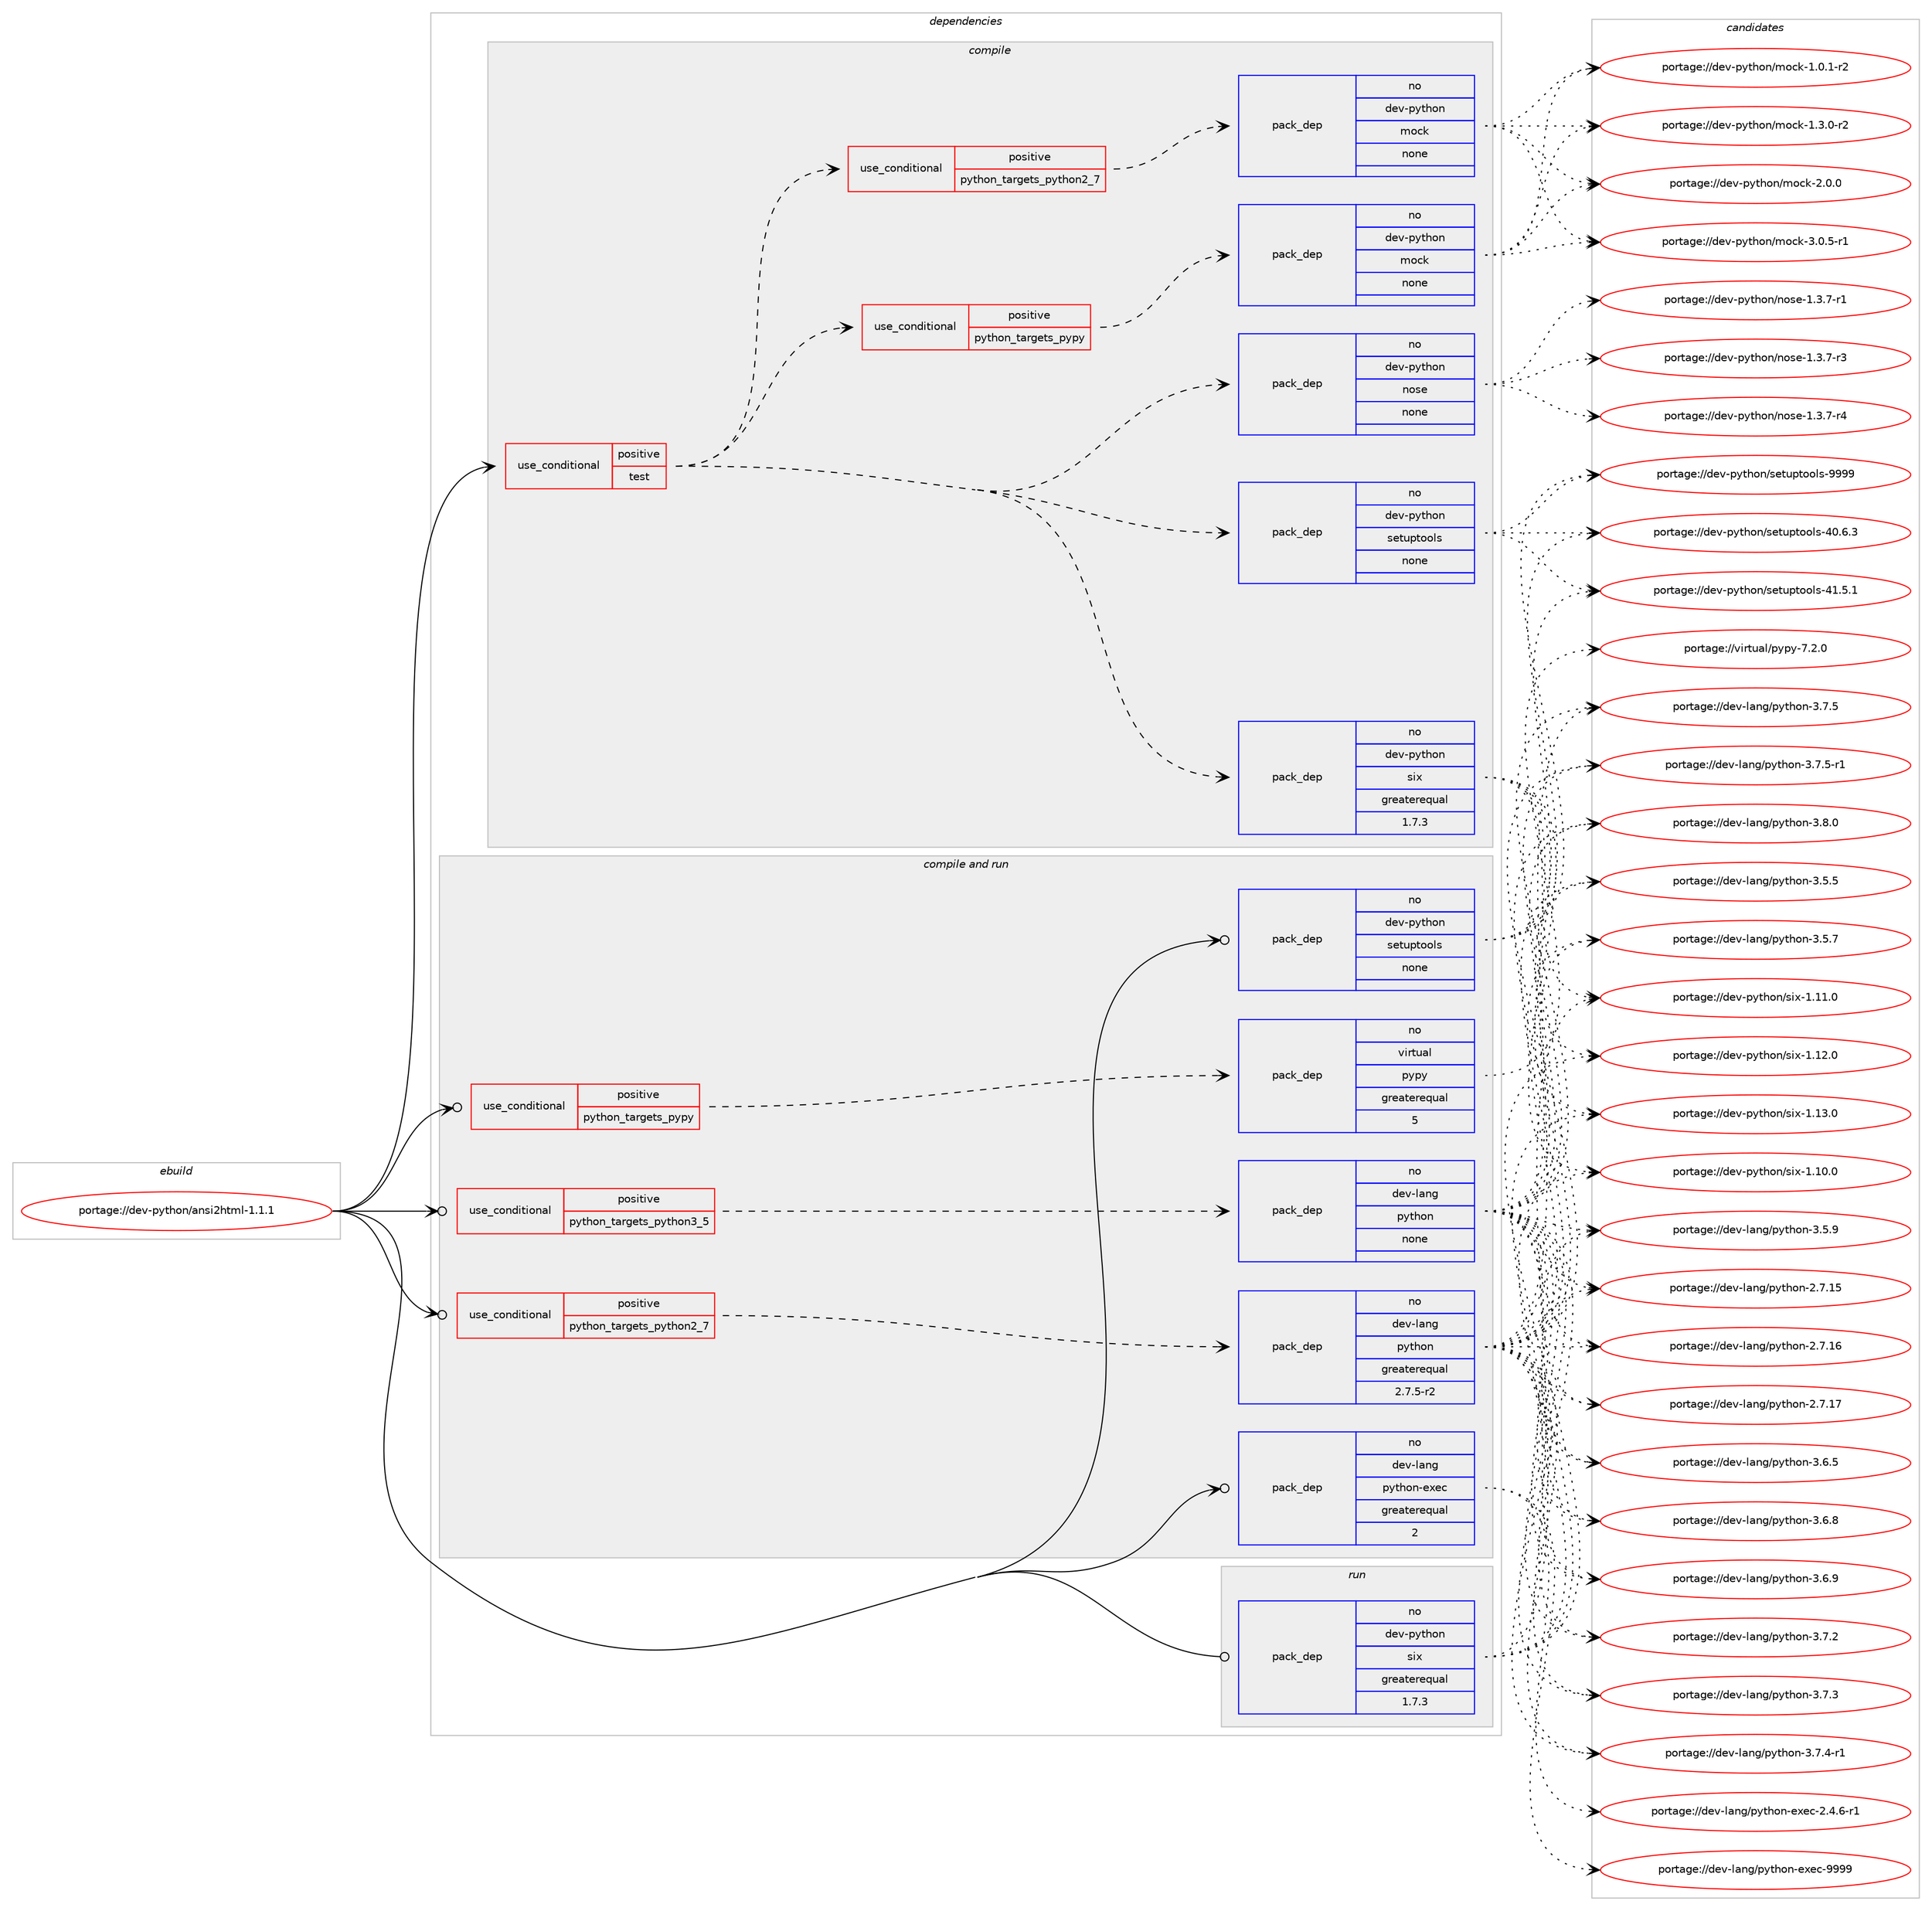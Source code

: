 digraph prolog {

# *************
# Graph options
# *************

newrank=true;
concentrate=true;
compound=true;
graph [rankdir=LR,fontname=Helvetica,fontsize=10,ranksep=1.5];#, ranksep=2.5, nodesep=0.2];
edge  [arrowhead=vee];
node  [fontname=Helvetica,fontsize=10];

# **********
# The ebuild
# **********

subgraph cluster_leftcol {
color=gray;
rank=same;
label=<<i>ebuild</i>>;
id [label="portage://dev-python/ansi2html-1.1.1", color=red, width=4, href="../dev-python/ansi2html-1.1.1.svg"];
}

# ****************
# The dependencies
# ****************

subgraph cluster_midcol {
color=gray;
label=<<i>dependencies</i>>;
subgraph cluster_compile {
fillcolor="#eeeeee";
style=filled;
label=<<i>compile</i>>;
subgraph cond25387 {
dependency129092 [label=<<TABLE BORDER="0" CELLBORDER="1" CELLSPACING="0" CELLPADDING="4"><TR><TD ROWSPAN="3" CELLPADDING="10">use_conditional</TD></TR><TR><TD>positive</TD></TR><TR><TD>test</TD></TR></TABLE>>, shape=none, color=red];
subgraph pack100402 {
dependency129093 [label=<<TABLE BORDER="0" CELLBORDER="1" CELLSPACING="0" CELLPADDING="4" WIDTH="220"><TR><TD ROWSPAN="6" CELLPADDING="30">pack_dep</TD></TR><TR><TD WIDTH="110">no</TD></TR><TR><TD>dev-python</TD></TR><TR><TD>setuptools</TD></TR><TR><TD>none</TD></TR><TR><TD></TD></TR></TABLE>>, shape=none, color=blue];
}
dependency129092:e -> dependency129093:w [weight=20,style="dashed",arrowhead="vee"];
subgraph pack100403 {
dependency129094 [label=<<TABLE BORDER="0" CELLBORDER="1" CELLSPACING="0" CELLPADDING="4" WIDTH="220"><TR><TD ROWSPAN="6" CELLPADDING="30">pack_dep</TD></TR><TR><TD WIDTH="110">no</TD></TR><TR><TD>dev-python</TD></TR><TR><TD>six</TD></TR><TR><TD>greaterequal</TD></TR><TR><TD>1.7.3</TD></TR></TABLE>>, shape=none, color=blue];
}
dependency129092:e -> dependency129094:w [weight=20,style="dashed",arrowhead="vee"];
subgraph pack100404 {
dependency129095 [label=<<TABLE BORDER="0" CELLBORDER="1" CELLSPACING="0" CELLPADDING="4" WIDTH="220"><TR><TD ROWSPAN="6" CELLPADDING="30">pack_dep</TD></TR><TR><TD WIDTH="110">no</TD></TR><TR><TD>dev-python</TD></TR><TR><TD>nose</TD></TR><TR><TD>none</TD></TR><TR><TD></TD></TR></TABLE>>, shape=none, color=blue];
}
dependency129092:e -> dependency129095:w [weight=20,style="dashed",arrowhead="vee"];
subgraph cond25388 {
dependency129096 [label=<<TABLE BORDER="0" CELLBORDER="1" CELLSPACING="0" CELLPADDING="4"><TR><TD ROWSPAN="3" CELLPADDING="10">use_conditional</TD></TR><TR><TD>positive</TD></TR><TR><TD>python_targets_pypy</TD></TR></TABLE>>, shape=none, color=red];
subgraph pack100405 {
dependency129097 [label=<<TABLE BORDER="0" CELLBORDER="1" CELLSPACING="0" CELLPADDING="4" WIDTH="220"><TR><TD ROWSPAN="6" CELLPADDING="30">pack_dep</TD></TR><TR><TD WIDTH="110">no</TD></TR><TR><TD>dev-python</TD></TR><TR><TD>mock</TD></TR><TR><TD>none</TD></TR><TR><TD></TD></TR></TABLE>>, shape=none, color=blue];
}
dependency129096:e -> dependency129097:w [weight=20,style="dashed",arrowhead="vee"];
}
dependency129092:e -> dependency129096:w [weight=20,style="dashed",arrowhead="vee"];
subgraph cond25389 {
dependency129098 [label=<<TABLE BORDER="0" CELLBORDER="1" CELLSPACING="0" CELLPADDING="4"><TR><TD ROWSPAN="3" CELLPADDING="10">use_conditional</TD></TR><TR><TD>positive</TD></TR><TR><TD>python_targets_python2_7</TD></TR></TABLE>>, shape=none, color=red];
subgraph pack100406 {
dependency129099 [label=<<TABLE BORDER="0" CELLBORDER="1" CELLSPACING="0" CELLPADDING="4" WIDTH="220"><TR><TD ROWSPAN="6" CELLPADDING="30">pack_dep</TD></TR><TR><TD WIDTH="110">no</TD></TR><TR><TD>dev-python</TD></TR><TR><TD>mock</TD></TR><TR><TD>none</TD></TR><TR><TD></TD></TR></TABLE>>, shape=none, color=blue];
}
dependency129098:e -> dependency129099:w [weight=20,style="dashed",arrowhead="vee"];
}
dependency129092:e -> dependency129098:w [weight=20,style="dashed",arrowhead="vee"];
}
id:e -> dependency129092:w [weight=20,style="solid",arrowhead="vee"];
}
subgraph cluster_compileandrun {
fillcolor="#eeeeee";
style=filled;
label=<<i>compile and run</i>>;
subgraph cond25390 {
dependency129100 [label=<<TABLE BORDER="0" CELLBORDER="1" CELLSPACING="0" CELLPADDING="4"><TR><TD ROWSPAN="3" CELLPADDING="10">use_conditional</TD></TR><TR><TD>positive</TD></TR><TR><TD>python_targets_pypy</TD></TR></TABLE>>, shape=none, color=red];
subgraph pack100407 {
dependency129101 [label=<<TABLE BORDER="0" CELLBORDER="1" CELLSPACING="0" CELLPADDING="4" WIDTH="220"><TR><TD ROWSPAN="6" CELLPADDING="30">pack_dep</TD></TR><TR><TD WIDTH="110">no</TD></TR><TR><TD>virtual</TD></TR><TR><TD>pypy</TD></TR><TR><TD>greaterequal</TD></TR><TR><TD>5</TD></TR></TABLE>>, shape=none, color=blue];
}
dependency129100:e -> dependency129101:w [weight=20,style="dashed",arrowhead="vee"];
}
id:e -> dependency129100:w [weight=20,style="solid",arrowhead="odotvee"];
subgraph cond25391 {
dependency129102 [label=<<TABLE BORDER="0" CELLBORDER="1" CELLSPACING="0" CELLPADDING="4"><TR><TD ROWSPAN="3" CELLPADDING="10">use_conditional</TD></TR><TR><TD>positive</TD></TR><TR><TD>python_targets_python2_7</TD></TR></TABLE>>, shape=none, color=red];
subgraph pack100408 {
dependency129103 [label=<<TABLE BORDER="0" CELLBORDER="1" CELLSPACING="0" CELLPADDING="4" WIDTH="220"><TR><TD ROWSPAN="6" CELLPADDING="30">pack_dep</TD></TR><TR><TD WIDTH="110">no</TD></TR><TR><TD>dev-lang</TD></TR><TR><TD>python</TD></TR><TR><TD>greaterequal</TD></TR><TR><TD>2.7.5-r2</TD></TR></TABLE>>, shape=none, color=blue];
}
dependency129102:e -> dependency129103:w [weight=20,style="dashed",arrowhead="vee"];
}
id:e -> dependency129102:w [weight=20,style="solid",arrowhead="odotvee"];
subgraph cond25392 {
dependency129104 [label=<<TABLE BORDER="0" CELLBORDER="1" CELLSPACING="0" CELLPADDING="4"><TR><TD ROWSPAN="3" CELLPADDING="10">use_conditional</TD></TR><TR><TD>positive</TD></TR><TR><TD>python_targets_python3_5</TD></TR></TABLE>>, shape=none, color=red];
subgraph pack100409 {
dependency129105 [label=<<TABLE BORDER="0" CELLBORDER="1" CELLSPACING="0" CELLPADDING="4" WIDTH="220"><TR><TD ROWSPAN="6" CELLPADDING="30">pack_dep</TD></TR><TR><TD WIDTH="110">no</TD></TR><TR><TD>dev-lang</TD></TR><TR><TD>python</TD></TR><TR><TD>none</TD></TR><TR><TD></TD></TR></TABLE>>, shape=none, color=blue];
}
dependency129104:e -> dependency129105:w [weight=20,style="dashed",arrowhead="vee"];
}
id:e -> dependency129104:w [weight=20,style="solid",arrowhead="odotvee"];
subgraph pack100410 {
dependency129106 [label=<<TABLE BORDER="0" CELLBORDER="1" CELLSPACING="0" CELLPADDING="4" WIDTH="220"><TR><TD ROWSPAN="6" CELLPADDING="30">pack_dep</TD></TR><TR><TD WIDTH="110">no</TD></TR><TR><TD>dev-lang</TD></TR><TR><TD>python-exec</TD></TR><TR><TD>greaterequal</TD></TR><TR><TD>2</TD></TR></TABLE>>, shape=none, color=blue];
}
id:e -> dependency129106:w [weight=20,style="solid",arrowhead="odotvee"];
subgraph pack100411 {
dependency129107 [label=<<TABLE BORDER="0" CELLBORDER="1" CELLSPACING="0" CELLPADDING="4" WIDTH="220"><TR><TD ROWSPAN="6" CELLPADDING="30">pack_dep</TD></TR><TR><TD WIDTH="110">no</TD></TR><TR><TD>dev-python</TD></TR><TR><TD>setuptools</TD></TR><TR><TD>none</TD></TR><TR><TD></TD></TR></TABLE>>, shape=none, color=blue];
}
id:e -> dependency129107:w [weight=20,style="solid",arrowhead="odotvee"];
}
subgraph cluster_run {
fillcolor="#eeeeee";
style=filled;
label=<<i>run</i>>;
subgraph pack100412 {
dependency129108 [label=<<TABLE BORDER="0" CELLBORDER="1" CELLSPACING="0" CELLPADDING="4" WIDTH="220"><TR><TD ROWSPAN="6" CELLPADDING="30">pack_dep</TD></TR><TR><TD WIDTH="110">no</TD></TR><TR><TD>dev-python</TD></TR><TR><TD>six</TD></TR><TR><TD>greaterequal</TD></TR><TR><TD>1.7.3</TD></TR></TABLE>>, shape=none, color=blue];
}
id:e -> dependency129108:w [weight=20,style="solid",arrowhead="odot"];
}
}

# **************
# The candidates
# **************

subgraph cluster_choices {
rank=same;
color=gray;
label=<<i>candidates</i>>;

subgraph choice100402 {
color=black;
nodesep=1;
choiceportage100101118451121211161041111104711510111611711211611111110811545524846544651 [label="portage://dev-python/setuptools-40.6.3", color=red, width=4,href="../dev-python/setuptools-40.6.3.svg"];
choiceportage100101118451121211161041111104711510111611711211611111110811545524946534649 [label="portage://dev-python/setuptools-41.5.1", color=red, width=4,href="../dev-python/setuptools-41.5.1.svg"];
choiceportage10010111845112121116104111110471151011161171121161111111081154557575757 [label="portage://dev-python/setuptools-9999", color=red, width=4,href="../dev-python/setuptools-9999.svg"];
dependency129093:e -> choiceportage100101118451121211161041111104711510111611711211611111110811545524846544651:w [style=dotted,weight="100"];
dependency129093:e -> choiceportage100101118451121211161041111104711510111611711211611111110811545524946534649:w [style=dotted,weight="100"];
dependency129093:e -> choiceportage10010111845112121116104111110471151011161171121161111111081154557575757:w [style=dotted,weight="100"];
}
subgraph choice100403 {
color=black;
nodesep=1;
choiceportage100101118451121211161041111104711510512045494649484648 [label="portage://dev-python/six-1.10.0", color=red, width=4,href="../dev-python/six-1.10.0.svg"];
choiceportage100101118451121211161041111104711510512045494649494648 [label="portage://dev-python/six-1.11.0", color=red, width=4,href="../dev-python/six-1.11.0.svg"];
choiceportage100101118451121211161041111104711510512045494649504648 [label="portage://dev-python/six-1.12.0", color=red, width=4,href="../dev-python/six-1.12.0.svg"];
choiceportage100101118451121211161041111104711510512045494649514648 [label="portage://dev-python/six-1.13.0", color=red, width=4,href="../dev-python/six-1.13.0.svg"];
dependency129094:e -> choiceportage100101118451121211161041111104711510512045494649484648:w [style=dotted,weight="100"];
dependency129094:e -> choiceportage100101118451121211161041111104711510512045494649494648:w [style=dotted,weight="100"];
dependency129094:e -> choiceportage100101118451121211161041111104711510512045494649504648:w [style=dotted,weight="100"];
dependency129094:e -> choiceportage100101118451121211161041111104711510512045494649514648:w [style=dotted,weight="100"];
}
subgraph choice100404 {
color=black;
nodesep=1;
choiceportage10010111845112121116104111110471101111151014549465146554511449 [label="portage://dev-python/nose-1.3.7-r1", color=red, width=4,href="../dev-python/nose-1.3.7-r1.svg"];
choiceportage10010111845112121116104111110471101111151014549465146554511451 [label="portage://dev-python/nose-1.3.7-r3", color=red, width=4,href="../dev-python/nose-1.3.7-r3.svg"];
choiceportage10010111845112121116104111110471101111151014549465146554511452 [label="portage://dev-python/nose-1.3.7-r4", color=red, width=4,href="../dev-python/nose-1.3.7-r4.svg"];
dependency129095:e -> choiceportage10010111845112121116104111110471101111151014549465146554511449:w [style=dotted,weight="100"];
dependency129095:e -> choiceportage10010111845112121116104111110471101111151014549465146554511451:w [style=dotted,weight="100"];
dependency129095:e -> choiceportage10010111845112121116104111110471101111151014549465146554511452:w [style=dotted,weight="100"];
}
subgraph choice100405 {
color=black;
nodesep=1;
choiceportage1001011184511212111610411111047109111991074549464846494511450 [label="portage://dev-python/mock-1.0.1-r2", color=red, width=4,href="../dev-python/mock-1.0.1-r2.svg"];
choiceportage1001011184511212111610411111047109111991074549465146484511450 [label="portage://dev-python/mock-1.3.0-r2", color=red, width=4,href="../dev-python/mock-1.3.0-r2.svg"];
choiceportage100101118451121211161041111104710911199107455046484648 [label="portage://dev-python/mock-2.0.0", color=red, width=4,href="../dev-python/mock-2.0.0.svg"];
choiceportage1001011184511212111610411111047109111991074551464846534511449 [label="portage://dev-python/mock-3.0.5-r1", color=red, width=4,href="../dev-python/mock-3.0.5-r1.svg"];
dependency129097:e -> choiceportage1001011184511212111610411111047109111991074549464846494511450:w [style=dotted,weight="100"];
dependency129097:e -> choiceportage1001011184511212111610411111047109111991074549465146484511450:w [style=dotted,weight="100"];
dependency129097:e -> choiceportage100101118451121211161041111104710911199107455046484648:w [style=dotted,weight="100"];
dependency129097:e -> choiceportage1001011184511212111610411111047109111991074551464846534511449:w [style=dotted,weight="100"];
}
subgraph choice100406 {
color=black;
nodesep=1;
choiceportage1001011184511212111610411111047109111991074549464846494511450 [label="portage://dev-python/mock-1.0.1-r2", color=red, width=4,href="../dev-python/mock-1.0.1-r2.svg"];
choiceportage1001011184511212111610411111047109111991074549465146484511450 [label="portage://dev-python/mock-1.3.0-r2", color=red, width=4,href="../dev-python/mock-1.3.0-r2.svg"];
choiceportage100101118451121211161041111104710911199107455046484648 [label="portage://dev-python/mock-2.0.0", color=red, width=4,href="../dev-python/mock-2.0.0.svg"];
choiceportage1001011184511212111610411111047109111991074551464846534511449 [label="portage://dev-python/mock-3.0.5-r1", color=red, width=4,href="../dev-python/mock-3.0.5-r1.svg"];
dependency129099:e -> choiceportage1001011184511212111610411111047109111991074549464846494511450:w [style=dotted,weight="100"];
dependency129099:e -> choiceportage1001011184511212111610411111047109111991074549465146484511450:w [style=dotted,weight="100"];
dependency129099:e -> choiceportage100101118451121211161041111104710911199107455046484648:w [style=dotted,weight="100"];
dependency129099:e -> choiceportage1001011184511212111610411111047109111991074551464846534511449:w [style=dotted,weight="100"];
}
subgraph choice100407 {
color=black;
nodesep=1;
choiceportage1181051141161179710847112121112121455546504648 [label="portage://virtual/pypy-7.2.0", color=red, width=4,href="../virtual/pypy-7.2.0.svg"];
dependency129101:e -> choiceportage1181051141161179710847112121112121455546504648:w [style=dotted,weight="100"];
}
subgraph choice100408 {
color=black;
nodesep=1;
choiceportage10010111845108971101034711212111610411111045504655464953 [label="portage://dev-lang/python-2.7.15", color=red, width=4,href="../dev-lang/python-2.7.15.svg"];
choiceportage10010111845108971101034711212111610411111045504655464954 [label="portage://dev-lang/python-2.7.16", color=red, width=4,href="../dev-lang/python-2.7.16.svg"];
choiceportage10010111845108971101034711212111610411111045504655464955 [label="portage://dev-lang/python-2.7.17", color=red, width=4,href="../dev-lang/python-2.7.17.svg"];
choiceportage100101118451089711010347112121116104111110455146534653 [label="portage://dev-lang/python-3.5.5", color=red, width=4,href="../dev-lang/python-3.5.5.svg"];
choiceportage100101118451089711010347112121116104111110455146534655 [label="portage://dev-lang/python-3.5.7", color=red, width=4,href="../dev-lang/python-3.5.7.svg"];
choiceportage100101118451089711010347112121116104111110455146534657 [label="portage://dev-lang/python-3.5.9", color=red, width=4,href="../dev-lang/python-3.5.9.svg"];
choiceportage100101118451089711010347112121116104111110455146544653 [label="portage://dev-lang/python-3.6.5", color=red, width=4,href="../dev-lang/python-3.6.5.svg"];
choiceportage100101118451089711010347112121116104111110455146544656 [label="portage://dev-lang/python-3.6.8", color=red, width=4,href="../dev-lang/python-3.6.8.svg"];
choiceportage100101118451089711010347112121116104111110455146544657 [label="portage://dev-lang/python-3.6.9", color=red, width=4,href="../dev-lang/python-3.6.9.svg"];
choiceportage100101118451089711010347112121116104111110455146554650 [label="portage://dev-lang/python-3.7.2", color=red, width=4,href="../dev-lang/python-3.7.2.svg"];
choiceportage100101118451089711010347112121116104111110455146554651 [label="portage://dev-lang/python-3.7.3", color=red, width=4,href="../dev-lang/python-3.7.3.svg"];
choiceportage1001011184510897110103471121211161041111104551465546524511449 [label="portage://dev-lang/python-3.7.4-r1", color=red, width=4,href="../dev-lang/python-3.7.4-r1.svg"];
choiceportage100101118451089711010347112121116104111110455146554653 [label="portage://dev-lang/python-3.7.5", color=red, width=4,href="../dev-lang/python-3.7.5.svg"];
choiceportage1001011184510897110103471121211161041111104551465546534511449 [label="portage://dev-lang/python-3.7.5-r1", color=red, width=4,href="../dev-lang/python-3.7.5-r1.svg"];
choiceportage100101118451089711010347112121116104111110455146564648 [label="portage://dev-lang/python-3.8.0", color=red, width=4,href="../dev-lang/python-3.8.0.svg"];
dependency129103:e -> choiceportage10010111845108971101034711212111610411111045504655464953:w [style=dotted,weight="100"];
dependency129103:e -> choiceportage10010111845108971101034711212111610411111045504655464954:w [style=dotted,weight="100"];
dependency129103:e -> choiceportage10010111845108971101034711212111610411111045504655464955:w [style=dotted,weight="100"];
dependency129103:e -> choiceportage100101118451089711010347112121116104111110455146534653:w [style=dotted,weight="100"];
dependency129103:e -> choiceportage100101118451089711010347112121116104111110455146534655:w [style=dotted,weight="100"];
dependency129103:e -> choiceportage100101118451089711010347112121116104111110455146534657:w [style=dotted,weight="100"];
dependency129103:e -> choiceportage100101118451089711010347112121116104111110455146544653:w [style=dotted,weight="100"];
dependency129103:e -> choiceportage100101118451089711010347112121116104111110455146544656:w [style=dotted,weight="100"];
dependency129103:e -> choiceportage100101118451089711010347112121116104111110455146544657:w [style=dotted,weight="100"];
dependency129103:e -> choiceportage100101118451089711010347112121116104111110455146554650:w [style=dotted,weight="100"];
dependency129103:e -> choiceportage100101118451089711010347112121116104111110455146554651:w [style=dotted,weight="100"];
dependency129103:e -> choiceportage1001011184510897110103471121211161041111104551465546524511449:w [style=dotted,weight="100"];
dependency129103:e -> choiceportage100101118451089711010347112121116104111110455146554653:w [style=dotted,weight="100"];
dependency129103:e -> choiceportage1001011184510897110103471121211161041111104551465546534511449:w [style=dotted,weight="100"];
dependency129103:e -> choiceportage100101118451089711010347112121116104111110455146564648:w [style=dotted,weight="100"];
}
subgraph choice100409 {
color=black;
nodesep=1;
choiceportage10010111845108971101034711212111610411111045504655464953 [label="portage://dev-lang/python-2.7.15", color=red, width=4,href="../dev-lang/python-2.7.15.svg"];
choiceportage10010111845108971101034711212111610411111045504655464954 [label="portage://dev-lang/python-2.7.16", color=red, width=4,href="../dev-lang/python-2.7.16.svg"];
choiceportage10010111845108971101034711212111610411111045504655464955 [label="portage://dev-lang/python-2.7.17", color=red, width=4,href="../dev-lang/python-2.7.17.svg"];
choiceportage100101118451089711010347112121116104111110455146534653 [label="portage://dev-lang/python-3.5.5", color=red, width=4,href="../dev-lang/python-3.5.5.svg"];
choiceportage100101118451089711010347112121116104111110455146534655 [label="portage://dev-lang/python-3.5.7", color=red, width=4,href="../dev-lang/python-3.5.7.svg"];
choiceportage100101118451089711010347112121116104111110455146534657 [label="portage://dev-lang/python-3.5.9", color=red, width=4,href="../dev-lang/python-3.5.9.svg"];
choiceportage100101118451089711010347112121116104111110455146544653 [label="portage://dev-lang/python-3.6.5", color=red, width=4,href="../dev-lang/python-3.6.5.svg"];
choiceportage100101118451089711010347112121116104111110455146544656 [label="portage://dev-lang/python-3.6.8", color=red, width=4,href="../dev-lang/python-3.6.8.svg"];
choiceportage100101118451089711010347112121116104111110455146544657 [label="portage://dev-lang/python-3.6.9", color=red, width=4,href="../dev-lang/python-3.6.9.svg"];
choiceportage100101118451089711010347112121116104111110455146554650 [label="portage://dev-lang/python-3.7.2", color=red, width=4,href="../dev-lang/python-3.7.2.svg"];
choiceportage100101118451089711010347112121116104111110455146554651 [label="portage://dev-lang/python-3.7.3", color=red, width=4,href="../dev-lang/python-3.7.3.svg"];
choiceportage1001011184510897110103471121211161041111104551465546524511449 [label="portage://dev-lang/python-3.7.4-r1", color=red, width=4,href="../dev-lang/python-3.7.4-r1.svg"];
choiceportage100101118451089711010347112121116104111110455146554653 [label="portage://dev-lang/python-3.7.5", color=red, width=4,href="../dev-lang/python-3.7.5.svg"];
choiceportage1001011184510897110103471121211161041111104551465546534511449 [label="portage://dev-lang/python-3.7.5-r1", color=red, width=4,href="../dev-lang/python-3.7.5-r1.svg"];
choiceportage100101118451089711010347112121116104111110455146564648 [label="portage://dev-lang/python-3.8.0", color=red, width=4,href="../dev-lang/python-3.8.0.svg"];
dependency129105:e -> choiceportage10010111845108971101034711212111610411111045504655464953:w [style=dotted,weight="100"];
dependency129105:e -> choiceportage10010111845108971101034711212111610411111045504655464954:w [style=dotted,weight="100"];
dependency129105:e -> choiceportage10010111845108971101034711212111610411111045504655464955:w [style=dotted,weight="100"];
dependency129105:e -> choiceportage100101118451089711010347112121116104111110455146534653:w [style=dotted,weight="100"];
dependency129105:e -> choiceportage100101118451089711010347112121116104111110455146534655:w [style=dotted,weight="100"];
dependency129105:e -> choiceportage100101118451089711010347112121116104111110455146534657:w [style=dotted,weight="100"];
dependency129105:e -> choiceportage100101118451089711010347112121116104111110455146544653:w [style=dotted,weight="100"];
dependency129105:e -> choiceportage100101118451089711010347112121116104111110455146544656:w [style=dotted,weight="100"];
dependency129105:e -> choiceportage100101118451089711010347112121116104111110455146544657:w [style=dotted,weight="100"];
dependency129105:e -> choiceportage100101118451089711010347112121116104111110455146554650:w [style=dotted,weight="100"];
dependency129105:e -> choiceportage100101118451089711010347112121116104111110455146554651:w [style=dotted,weight="100"];
dependency129105:e -> choiceportage1001011184510897110103471121211161041111104551465546524511449:w [style=dotted,weight="100"];
dependency129105:e -> choiceportage100101118451089711010347112121116104111110455146554653:w [style=dotted,weight="100"];
dependency129105:e -> choiceportage1001011184510897110103471121211161041111104551465546534511449:w [style=dotted,weight="100"];
dependency129105:e -> choiceportage100101118451089711010347112121116104111110455146564648:w [style=dotted,weight="100"];
}
subgraph choice100410 {
color=black;
nodesep=1;
choiceportage10010111845108971101034711212111610411111045101120101994550465246544511449 [label="portage://dev-lang/python-exec-2.4.6-r1", color=red, width=4,href="../dev-lang/python-exec-2.4.6-r1.svg"];
choiceportage10010111845108971101034711212111610411111045101120101994557575757 [label="portage://dev-lang/python-exec-9999", color=red, width=4,href="../dev-lang/python-exec-9999.svg"];
dependency129106:e -> choiceportage10010111845108971101034711212111610411111045101120101994550465246544511449:w [style=dotted,weight="100"];
dependency129106:e -> choiceportage10010111845108971101034711212111610411111045101120101994557575757:w [style=dotted,weight="100"];
}
subgraph choice100411 {
color=black;
nodesep=1;
choiceportage100101118451121211161041111104711510111611711211611111110811545524846544651 [label="portage://dev-python/setuptools-40.6.3", color=red, width=4,href="../dev-python/setuptools-40.6.3.svg"];
choiceportage100101118451121211161041111104711510111611711211611111110811545524946534649 [label="portage://dev-python/setuptools-41.5.1", color=red, width=4,href="../dev-python/setuptools-41.5.1.svg"];
choiceportage10010111845112121116104111110471151011161171121161111111081154557575757 [label="portage://dev-python/setuptools-9999", color=red, width=4,href="../dev-python/setuptools-9999.svg"];
dependency129107:e -> choiceportage100101118451121211161041111104711510111611711211611111110811545524846544651:w [style=dotted,weight="100"];
dependency129107:e -> choiceportage100101118451121211161041111104711510111611711211611111110811545524946534649:w [style=dotted,weight="100"];
dependency129107:e -> choiceportage10010111845112121116104111110471151011161171121161111111081154557575757:w [style=dotted,weight="100"];
}
subgraph choice100412 {
color=black;
nodesep=1;
choiceportage100101118451121211161041111104711510512045494649484648 [label="portage://dev-python/six-1.10.0", color=red, width=4,href="../dev-python/six-1.10.0.svg"];
choiceportage100101118451121211161041111104711510512045494649494648 [label="portage://dev-python/six-1.11.0", color=red, width=4,href="../dev-python/six-1.11.0.svg"];
choiceportage100101118451121211161041111104711510512045494649504648 [label="portage://dev-python/six-1.12.0", color=red, width=4,href="../dev-python/six-1.12.0.svg"];
choiceportage100101118451121211161041111104711510512045494649514648 [label="portage://dev-python/six-1.13.0", color=red, width=4,href="../dev-python/six-1.13.0.svg"];
dependency129108:e -> choiceportage100101118451121211161041111104711510512045494649484648:w [style=dotted,weight="100"];
dependency129108:e -> choiceportage100101118451121211161041111104711510512045494649494648:w [style=dotted,weight="100"];
dependency129108:e -> choiceportage100101118451121211161041111104711510512045494649504648:w [style=dotted,weight="100"];
dependency129108:e -> choiceportage100101118451121211161041111104711510512045494649514648:w [style=dotted,weight="100"];
}
}

}
